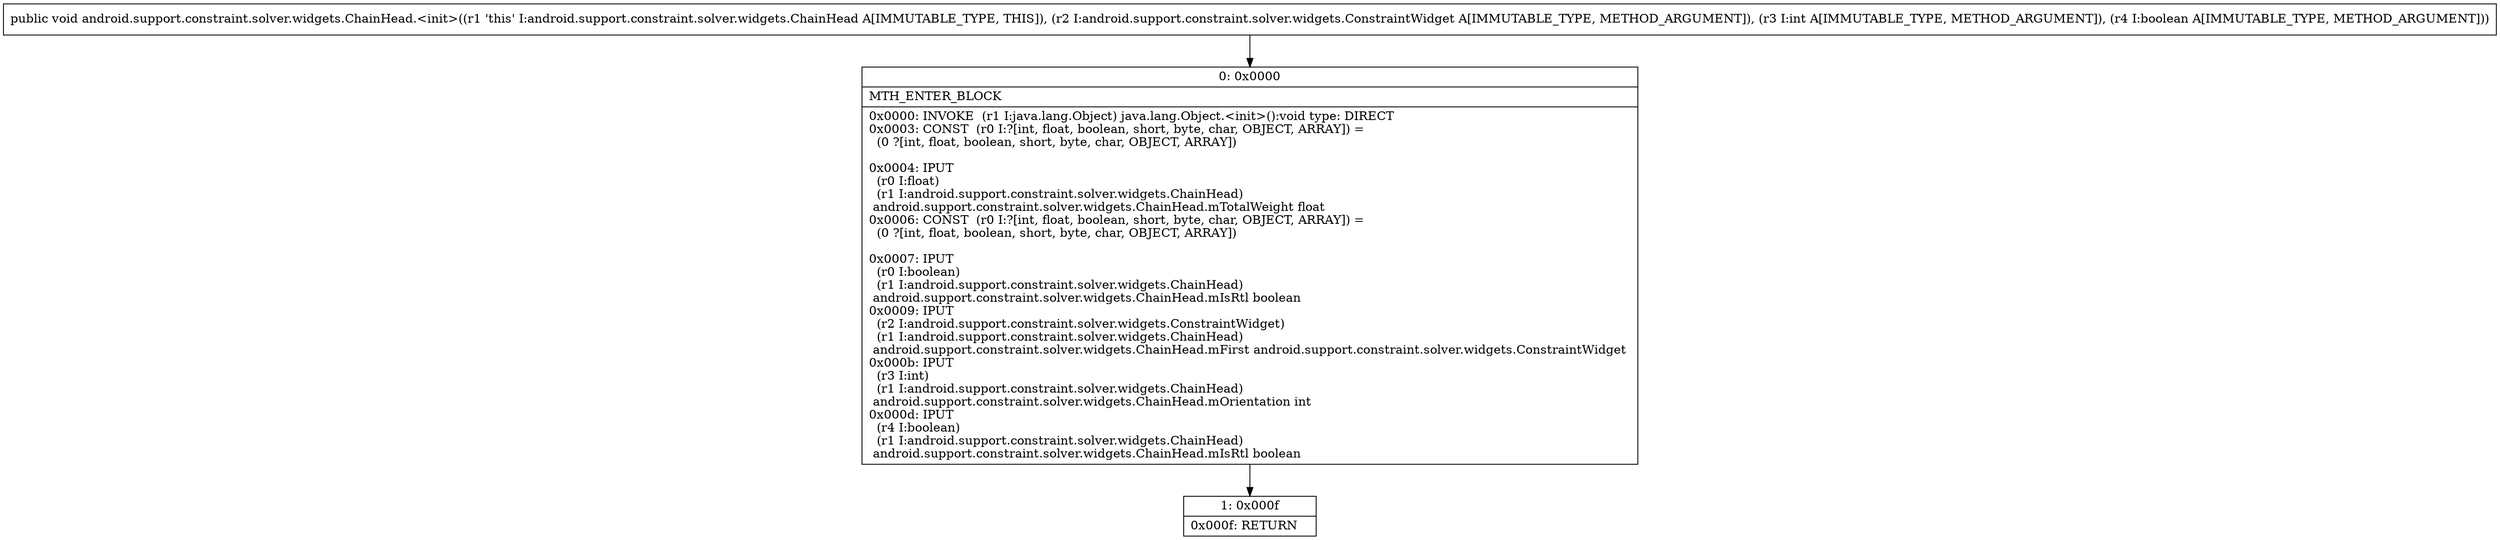 digraph "CFG forandroid.support.constraint.solver.widgets.ChainHead.\<init\>(Landroid\/support\/constraint\/solver\/widgets\/ConstraintWidget;IZ)V" {
Node_0 [shape=record,label="{0\:\ 0x0000|MTH_ENTER_BLOCK\l|0x0000: INVOKE  (r1 I:java.lang.Object) java.lang.Object.\<init\>():void type: DIRECT \l0x0003: CONST  (r0 I:?[int, float, boolean, short, byte, char, OBJECT, ARRAY]) = \l  (0 ?[int, float, boolean, short, byte, char, OBJECT, ARRAY])\l \l0x0004: IPUT  \l  (r0 I:float)\l  (r1 I:android.support.constraint.solver.widgets.ChainHead)\l android.support.constraint.solver.widgets.ChainHead.mTotalWeight float \l0x0006: CONST  (r0 I:?[int, float, boolean, short, byte, char, OBJECT, ARRAY]) = \l  (0 ?[int, float, boolean, short, byte, char, OBJECT, ARRAY])\l \l0x0007: IPUT  \l  (r0 I:boolean)\l  (r1 I:android.support.constraint.solver.widgets.ChainHead)\l android.support.constraint.solver.widgets.ChainHead.mIsRtl boolean \l0x0009: IPUT  \l  (r2 I:android.support.constraint.solver.widgets.ConstraintWidget)\l  (r1 I:android.support.constraint.solver.widgets.ChainHead)\l android.support.constraint.solver.widgets.ChainHead.mFirst android.support.constraint.solver.widgets.ConstraintWidget \l0x000b: IPUT  \l  (r3 I:int)\l  (r1 I:android.support.constraint.solver.widgets.ChainHead)\l android.support.constraint.solver.widgets.ChainHead.mOrientation int \l0x000d: IPUT  \l  (r4 I:boolean)\l  (r1 I:android.support.constraint.solver.widgets.ChainHead)\l android.support.constraint.solver.widgets.ChainHead.mIsRtl boolean \l}"];
Node_1 [shape=record,label="{1\:\ 0x000f|0x000f: RETURN   \l}"];
MethodNode[shape=record,label="{public void android.support.constraint.solver.widgets.ChainHead.\<init\>((r1 'this' I:android.support.constraint.solver.widgets.ChainHead A[IMMUTABLE_TYPE, THIS]), (r2 I:android.support.constraint.solver.widgets.ConstraintWidget A[IMMUTABLE_TYPE, METHOD_ARGUMENT]), (r3 I:int A[IMMUTABLE_TYPE, METHOD_ARGUMENT]), (r4 I:boolean A[IMMUTABLE_TYPE, METHOD_ARGUMENT])) }"];
MethodNode -> Node_0;
Node_0 -> Node_1;
}

